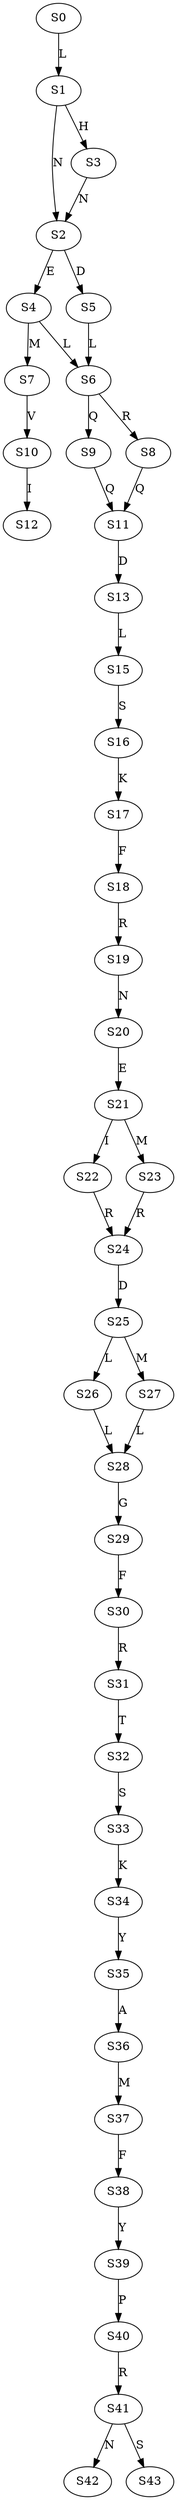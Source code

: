 strict digraph  {
	S0 -> S1 [ label = L ];
	S1 -> S2 [ label = N ];
	S1 -> S3 [ label = H ];
	S2 -> S4 [ label = E ];
	S2 -> S5 [ label = D ];
	S3 -> S2 [ label = N ];
	S4 -> S6 [ label = L ];
	S4 -> S7 [ label = M ];
	S5 -> S6 [ label = L ];
	S6 -> S8 [ label = R ];
	S6 -> S9 [ label = Q ];
	S7 -> S10 [ label = V ];
	S8 -> S11 [ label = Q ];
	S9 -> S11 [ label = Q ];
	S10 -> S12 [ label = I ];
	S11 -> S13 [ label = D ];
	S13 -> S15 [ label = L ];
	S15 -> S16 [ label = S ];
	S16 -> S17 [ label = K ];
	S17 -> S18 [ label = F ];
	S18 -> S19 [ label = R ];
	S19 -> S20 [ label = N ];
	S20 -> S21 [ label = E ];
	S21 -> S22 [ label = I ];
	S21 -> S23 [ label = M ];
	S22 -> S24 [ label = R ];
	S23 -> S24 [ label = R ];
	S24 -> S25 [ label = D ];
	S25 -> S26 [ label = L ];
	S25 -> S27 [ label = M ];
	S26 -> S28 [ label = L ];
	S27 -> S28 [ label = L ];
	S28 -> S29 [ label = G ];
	S29 -> S30 [ label = F ];
	S30 -> S31 [ label = R ];
	S31 -> S32 [ label = T ];
	S32 -> S33 [ label = S ];
	S33 -> S34 [ label = K ];
	S34 -> S35 [ label = Y ];
	S35 -> S36 [ label = A ];
	S36 -> S37 [ label = M ];
	S37 -> S38 [ label = F ];
	S38 -> S39 [ label = Y ];
	S39 -> S40 [ label = P ];
	S40 -> S41 [ label = R ];
	S41 -> S42 [ label = N ];
	S41 -> S43 [ label = S ];
}
